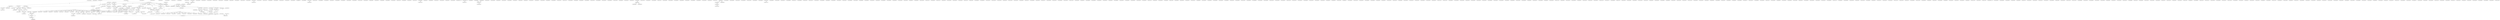 strict digraph G {
  1 [ label="Unknown: 7CE9 : 7CE8" ];
  2 [ label="Unknown: 0000 : 68A1" ];
  3 [ label="Routine: C6D2 : C6F1" ];
  4 [ label="Routine: C651 : C663" ];
  5 [ label="Routine: C6FF : C70C" ];
  6 [ label="Routine: C79A : C7AA" ];
  7 [ label="Routine: C779 : C78A" ];
  8 [ label="Routine: C71F : C738" ];
  9 [ label="Unknown: B0FE : B0FD" ];
  10 [ label="Unknown: C686 : C687" ];
  11 [ label="Unknown: C62D : C62C" ];
  12 [ label="Routine: F432 : F43C" ];
  13 [ label="Unknown: A3B3 : A3BA" ];
  14 [ label="Unknown: 6B12 : 6B11" ];
  15 [ label="Unknown: B6A8 : B6A7" ];
  16 [ label="Unknown: A1A9 : A1A9" ];
  17 [ label="Routine: A479 : A47E" ];
  18 [ label="Routine: 6A35 : 6A42" ];
  19 [ label="Routine: E2FB : E3F9" ];
  20 [ label="Routine: E40F : E41F" ];
  21 [ label="Unknown: B00A : B00B" ];
  22 [ label="Unknown: E501 : E502" ];
  23 [ label="Unknown: CB79 : CB78" ];
  24 [ label="Routine: B75A : B799" ];
  25 [ label="Routine: F17D : F1C5" ];
  26 [ label="Routine: CD31 : CD64" ];
  27 [ label="Routine: B79B : B813" ];
  28 [ label="Routine: A10B : A12E" ];
  29 [ label="Routine: 7C26 : 7C53" ];
  30 [ label="Routine: A489 : A4A8" ];
  31 [ label="null" ];
  32 [ label="Routine: 68F4 : 691F" ];
  33 [ label="Unknown: A0D2 : A0DB" ];
  34 [ label="Routine: 7D15 : 7D25" ];
  35 [ label="Routine: A0E0 : A0E5" ];
  36 [ label="Unknown: C7B0 : C7AF" ];
  37 [ label="Routine: C68F : C699" ];
  38 [ label="Routine: B614 : B626" ];
  39 [ label="Routine: CB79 : CB91" ];
  40 [ label="Routine: C664 : C670" ];
  41 [ label="Routine: CAB6 : CAC7" ];
  42 [ label="Unknown: CD65 : CD64" ];
  43 [ label="Routine: AC69 : ACA9" ];
  44 [ label="Routine: ABA0 : AC0E" ];
  45 [ label="Routine: ACFC : AD20" ];
  46 [ label="Unknown: F27A : F28D" ];
  47 [ label="Unknown: C640 : C64B" ];
  48 [ label="Routine: AC10 : AC52" ];
  49 [ label="Routine: AC53 : AC68" ];
  50 [ label="Unknown: C739 : C76D" ];
  51 [ label="Unknown: 7C46 : 7C45" ];
  52 [ label="Routine: 6B00 : 6B0D" ];
  53 [ label="Unknown: A96E : A96E" ];
  54 [ label="Unknown: CB13 : CB22" ];
  55 [ label="Unknown: F51D : F51C" ];
  56 [ label="Unknown: C6AE : C6AD" ];
  57 [ label="Routine: B6BE : B71A" ];
  58 [ label="Unknown: B99F : B99E" ];
  59 [ label="Routine: AAB2 : AACF" ];
  60 [ label="Routine: 695B : 6969" ];
  61 [ label="Routine: 9D7B : 9DD4" ];
  62 [ label="Routine: B2E7 : B32C" ];
  63 [ label="Routine: B71B : B759" ];
  64 [ label="Routine: E555 : E55E" ];
  65 [ label="Routine: A7C9 : A7D7" ];
  66 [ label="Routine: A8A2 : A8C7" ];
  67 [ label="Routine: 6936 : 694D" ];
  68 [ label="Routine: 68A2 : 692C" ];
  69 [ label="Routine: 69DC : 6A04" ];
  70 [ label="Routine: 6A44 : 6A56" ];
  71 [ label="Unknown: CCD7 : CCDA" ];
  72 [ label="Unknown: 6B3B : 6B3A" ];
  73 [ label="Unknown: CB33 : CB45" ];
  74 [ label="Routine: CAF8 : CB12" ];
  75 [ label="Routine: B295 : B29E" ];
  76 [ label="Routine: A0F9 : A102" ];
  77 [ label="Routine: 6B3B : 6B63" ];
  78 [ label="Routine: C925 : C931" ];
  79 [ label="Unknown: BAD9 : BAD8" ];
  80 [ label="Unknown: 6B38 : 6B37" ];
  81 [ label="Routine: CA3E : CA88" ];
  82 [ label="Routine: C9DA : C9F4" ];
  83 [ label="Routine: CB75 : CB78" ];
  84 [ label="Routine: C9F5 : CA2F" ];
  85 [ label="Routine: B1C7 : B1D3" ];
  86 [ label="Routine: CA68 : CA88" ];
  87 [ label="Unknown: CA89 : CAB5" ];
  88 [ label="Unknown: CB50 : CB60" ];
  89 [ label="Routine: BB2E : BB58" ];
  90 [ label="Routine: BB11 : BB24" ];
  91 [ label="Routine: BB5E : BB83" ];
  92 [ label="Routine: BB8D : BBEB" ];
  93 [ label="Unknown: A47F : A488" ];
  94 [ label="Unknown: A9AD : A9AC" ];
  95 [ label="Routine: 69C9 : 69DB" ];
  96 [ label="Routine: 6978 : 699F" ];
  97 [ label="Routine: 6953 : 6957" ];
  98 [ label="Routine: EF31 : EF99" ];
  99 [ label="Unknown: E49C : E4A7" ];
  100 [ label="Routine: A96F : A9B6" ];
  101 [ label="Unknown: B885 : B889" ];
  102 [ label="Unknown: 6AA5 : 6AA5" ];
  103 [ label="Routine: AB11 : AB29" ];
  104 [ label="Routine: C69B : C69F" ];
  105 [ label="Routine: 7D99 : 7DCC" ];
  106 [ label="Routine: C46A : C472" ];
  107 [ label="Routine: C4D8 : C4F3" ];
  108 [ label="Unknown: C918 : C917" ];
  109 [ label="Routine: BAF7 : BB0B" ];
  110 [ label="Routine: E471 : E49B" ];
  111 [ label="Routine: 9F93 : 9FB3" ];
  112 [ label="Routine: A007 : A02B" ];
  113 [ label="Routine: 6A05 : 6A24" ];
  114 [ label="Routine: B0FC : B0FD" ];
  115 [ label="Unknown: A8A2 : A8A1" ];
  116 [ label="Unknown: 6A43 : 6A43" ];
  117 [ label="Routine: C979 : C97C" ];
  118 [ label="Unknown: A9A0 : A99F" ];
  119 [ label="Routine: A0B0 : A0D1" ];
  120 [ label="Routine: F502 : F53A" ];
  121 [ label="Routine: F4FF : F501" ];
  122 [ label="Routine: B0B9 : B0F1" ];
  123 [ label="Routine: BC93 : BC9E" ];
  124 [ label="Routine: BC02 : BC7A" ];
  125 [ label="Unknown: 9F7C : 9F7C" ];
  126 [ label="Unknown: C6A0 : C69F" ];
  127 [ label="Routine: CAC9 : CACD" ];
  128 [ label="Unknown: B75A : B759" ];
  129 [ label="Routine: A035 : A046" ];
  130 [ label="Routine: F4B7 : F4D1" ];
  131 [ label="Unknown: F08F : F090" ];
  132 [ label="Unknown: F080 : F081" ];
  133 [ label="Routine: C882 : C888" ];
  134 [ label="Routine: B00C : B024" ];
  135 [ label="Unknown: F4D2 : F4D1" ];
  136 [ label="Unknown: 9E15 : 9E21" ];
  137 [ label="Unknown: C664 : C663" ];
  138 [ label="Routine: F4EB : F4FC" ];
  139 [ label="Routine: F51D : F53A" ];
  140 [ label="Unknown: B983 : B983" ];
  141 [ label="Unknown: E420 : E41F" ];
  142 [ label="Unknown: C47A : C47A" ];
  143 [ label="Unknown: C6F2 : C6FE" ];
  144 [ label="Routine: B629 : B63B" ];
  145 [ label="Routine: AAEB : AAFB" ];
  146 [ label="Unknown: B84B : B85F" ];
  147 [ label="Unknown: C4F4 : C4F5" ];
  148 [ label="Unknown: BCDE : BCEB" ];
  149 [ label="Unknown: A0B0 : A0AF" ];
  150 [ label="Unknown: 9DD5 : 9DE4" ];
  151 [ label="Unknown: CD22 : CD30" ];
  152 [ label="Routine: B033 : B053" ];
  153 [ label="Unknown: C6D2 : C6D1" ];
  154 [ label="Routine: 6B12 : 6B37" ];
  155 [ label="Routine: BAC3 : BAF6" ];
  156 [ label="Routine: B99F : BA5C" ];
  157 [ label="Unknown: 7D26 : 7D25" ];
  158 [ label="Unknown: BC00 : BC01" ];
  159 [ label="Routine: CB46 : CB4F" ];
  160 [ label="Routine: CB23 : CB32" ];
  161 [ label="Routine: C7C6 : C7E5" ];
  162 [ label="Unknown: C68F : C68E" ];
  163 [ label="Routine: A108 : A10A" ];
  164 [ label="Routine: C7B9 : C7C3" ];
  165 [ label="Routine: C6AE : C6C1" ];
  166 [ label="Routine: A38C : A393" ];
  167 [ label="Routine: C5FC : C62C" ];
  168 [ label="Unknown: C97D : C9B9" ];
  169 [ label="Unknown: C5A8 : C5B5" ];
  170 [ label="Unknown: E3FA : E40E" ];
  171 [ label="Routine: 6ADE : 6AEF" ];
  172 [ label="Unknown: BAC3 : BAC2" ];
  173 [ label="Routine: B5CE : B604" ];
  174 [ label="Routine: B64F : B659" ];
  175 [ label="Routine: A1A0 : A1A8" ];
  176 [ label="Unknown: B689 : B68A" ];
  177 [ label="Unknown: BC93 : BC92" ];
  178 [ label="Unknown: C465 : C466" ];
  179 [ label="Routine: B1BA : B1C6" ];
  180 [ label="Unknown: C450 : C451" ];
  181 [ label="Routine: BA6C : BA78" ];
  182 [ label="Routine: BA7E : BA8A" ];
  183 [ label="Routine: BAB9 : BAC2" ];
  184 [ label="Unknown: B64F : B64E" ];
  185 [ label="Unknown: BA6C : BA6B" ];
  186 [ label="Routine: A1E7 : A1EF" ];
  187 [ label="Unknown: A1B8 : A1B8" ];
  188 [ label="Unknown: CCEB : CCFA" ];
  189 [ label="Unknown: CAD7 : CAD8" ];
  190 [ label="Routine: 7CBE : 7CF6" ];
  191 [ label="Unknown: 6ADE : 6ADD" ];
  192 [ label="Unknown: BA8B : BA8A" ];
  193 [ label="Routine: F075 : F07F" ];
  194 [ label="Routine: 9E22 : 9E2F" ];
  195 [ label="Unknown: B663 : B662" ];
  196 [ label="Unknown: AB7A : AB83" ];
  197 [ label="Unknown: A3F3 : A478" ];
  198 [ label="Unknown: BC9F : BC9E" ];
  199 [ label="Routine: A84D : A8A1" ];
  200 [ label="Routine: A9AD : A9B6" ];
  201 [ label="Unknown: B0F8 : B0FB" ];
  202 [ label="Unknown: B627 : B628" ];
  203 [ label="Unknown: B71B : B71A" ];
  204 [ label="Unknown: CAC8 : CAC8" ];
  205 [ label="Routine: C5D3 : C5F1" ];
  206 [ label="Unknown: 9FB4 : 9FDD" ];
  207 [ label="Routine: DBA6 : DBD4" ];
  208 [ label="Unknown: E550 : E54F" ];
  209 [ label="Unknown: 6A05 : 6A04" ];
  210 [ label="Routine: AAD2 : AAEA" ];
  211 [ label="Unknown: F53B : F53B" ];
  212 [ label="Unknown: AD29 : AF8E" ];
  213 [ label="Routine: C4F6 : C517" ];
  214 [ label="Routine: 9FDE : 9FE9" ];
  215 [ label="Unknown: C9F5 : C9F4" ];
  216 [ label="Unknown: CA68 : CA67" ];
  217 [ label="Routine: C62D : C63F" ];
  218 [ label="Unknown: E55F : EED2" ];
  219 [ label="Routine: E420 : E44D" ];
  220 [ label="Routine: B866 : B884" ];
  221 [ label="Routine: E550 : E554" ];
  222 [ label="Unknown: F4EB : F4EA" ];
  223 [ label="Routine: CB61 : CB74" ];
  224 [ label="Routine: CCDB : CCEA" ];
  225 [ label="Unknown: AB2A : AB29" ];
  226 [ label="Routine: 7CF9 : 7CFB" ];
  227 [ label="Routine: 6B0F : 6B11" ];
  228 [ label="Routine: 6AA6 : 6ADD" ];
  229 [ label="Unknown: A2E2 : A33E" ];
  230 [ label="Unknown: C473 : C472" ];
  231 [ label="Routine: A095 : A09D" ];
  232 [ label="Routine: C688 : C68E" ];
  233 [ label="Routine: 6A0C : 6A24" ];
  234 [ label="Unknown: A103 : A107" ];
  235 [ label="Routine: F087 : F089" ];
  236 [ label="Unknown: CA30 : CA3D" ];
  237 [ label="Routine: C518 : C54D" ];
  238 [ label="Routine: AFC4 : AFFB" ];
  239 [ label="Routine: B14C : B192" ];
  240 [ label="Routine: A3DF : A3F2" ];
  241 [ label="Routine: A3BB : A3CF" ];
  242 [ label="Routine: A3AA : A3B2" ];
  243 [ label="Unknown: B79A : B79A" ];
  244 [ label="Unknown: 6A25 : 6A26" ];
  245 [ label="Routine: A1B9 : A1C2" ];
  246 [ label="Routine: C42C : C44F" ];
  247 [ label="Routine: CCCD : CCD6" ];
  248 [ label="Routine: C8B1 : C8E3" ];
  249 [ label="Routine: CCFB : CD1A" ];
  250 [ label="Routine: F091 : F099" ];
  251 [ label="Routine: AF8F : AFFB" ];
  252 [ label="Routine: B68B : B6BD" ];
  253 [ label="Routine: B63E : B64E" ];
  254 [ label="Routine: B916 : B939" ];
  255 [ label="Unknown: AAEB : AAEA" ];
  256 [ label="Unknown: DBF5 : DC37" ];
  257 [ label="Unknown: 7D83 : 7D82" ];
  258 [ label="Unknown: C46A : C469" ];
  259 [ label="Routine: 6A27 : 6A34" ];
  260 [ label="Routine: A289 : A2E1" ];
  261 [ label="Unknown: C48D : C48D" ];
  262 [ label="Routine: B677 : B688" ];
  263 [ label="Routine: B984 : B998" ];
  264 [ label="Routine: BA60 : BA6B" ];
  265 [ label="Unknown: A1F0 : A288" ];
  266 [ label="Unknown: B1D4 : B294" ];
  267 [ label="Routine: BAA3 : BAAB" ];
  268 [ label="Routine: C425 : C42A" ];
  269 [ label="Unknown: B63C : B63D" ];
  270 [ label="Routine: F4D2 : F4EA" ];
  271 [ label="Routine: B814 : B818" ];
  272 [ label="Routine: CD1B : CD21" ];
  273 [ label="Unknown: C5F2 : C5FB" ];
  274 [ label="Unknown: B031 : B032" ];
  275 [ label="Unknown: E2F5 : E2FA" ];
  276 [ label="Unknown: C7B9 : C7B8" ];
  277 [ label="Routine: A373 : A386" ];
  278 [ label="Unknown: A071 : A094" ];
  279 [ label="Unknown: EF31 : EF30" ];
  280 [ label="Routine: AAFF : AB10" ];
  281 [ label="Unknown: B866 : B865" ];
  282 [ label="Routine: BAD9 : BAF6" ];
  283 [ label="Routine: B88A : B88E" ];
  284 [ label="Routine: E2A2 : E2DC" ];
  285 [ label="Unknown: BAB9 : BAB8" ];
  286 [ label="Unknown: BB0C : BB10" ];
  287 [ label="Unknown: BC7B : BC7A" ];
  288 [ label="Routine: F28E : F2AC" ];
  289 [ label="Unknown: B999 : B998" ];
  290 [ label="Unknown: B025 : B024" ];
  291 [ label="Routine: C5B6 : C5D2" ];
  292 [ label="Unknown: 69A0 : 69C8" ];
  293 [ label="Unknown: EEE7 : EEE7" ];
  294 [ label="Unknown: AFC4 : AFC3" ];
  295 [ label="Routine: B89C : B90E" ];
  296 [ label="Routine: B83B : B84A" ];
  297 [ label="Unknown: 6A35 : 6A34" ];
  298 [ label="Routine: F271 : F279" ];
  299 [ label="Routine: F41C : F427" ];
  300 [ label="Routine: C473 : C479" ];
  301 [ label="Routine: AB84 : AB88" ];
  302 [ label="Routine: DBE8 : DBF4" ];
  303 [ label="Unknown: E2DD : E2E2" ];
  304 [ label="Routine: C953 : C956" ];
  305 [ label="Routine: C672 : C685" ];
  306 [ label="Routine: 6AF4 : 6AFE" ];
  307 [ label="Routine: BC7B : BC92" ];
  308 [ label="Unknown: F502 : F501" ];
  309 [ label="Unknown: AAD0 : AAD1" ];
  310 [ label="Routine: B93A : B982" ];
  311 [ label="Unknown: C69A : C69A" ];
  312 [ label="Routine: 9E07 : 9E14" ];
  313 [ label="Unknown: 9E30 : 9F20" ];
  314 [ label="Unknown: B29F : B29E" ];
  315 [ label="Unknown: 6AF4 : 6AF3" ];
  316 [ label="Unknown: E555 : E554" ];
  317 [ label="Routine: AB2A : AB30" ];
  318 [ label="Unknown: F4FF : F4FE" ];
  319 [ label="Routine: ACAA : ACBD" ];
  320 [ label="Unknown: C79A : C799" ];
  321 [ label="Unknown: 6B64 : 6B63" ];
  322 [ label="Unknown: B6BE : B6BD" ];
  323 [ label="Routine: C6A0 : C6AD" ];
  324 [ label="Unknown: F43D : F4B6" ];
  325 [ label="Unknown: CD6A : DB9D" ];
  326 [ label="Unknown: A02C : A02E" ];
  327 [ label="Unknown: E4D0 : E4CF" ];
  328 [ label="Unknown: ACE3 : ACE2" ];
  329 [ label="Unknown: A047 : A05C" ];
  330 [ label="Routine: ACE3 : ACF7" ];
  331 [ label="Unknown: C78B : C78A" ];
  332 [ label="Unknown: CAF8 : CAF7" ];
  333 [ label="Unknown: A93B : A93B" ];
  334 [ label="Unknown: C6C2 : C6C4" ];
  335 [ label="Unknown: C5D3 : C5D2" ];
  336 [ label="Unknown: 6920 : 691F" ];
  337 [ label="Routine: EEE8 : EF30" ];
  338 [ label="Routine: EED3 : EEE6" ];
  339 [ label="Routine: C48E : C4C9" ];
  340 [ label="Routine: DC3E : DC40" ];
  341 [ label="Routine: E4BB : E4CF" ];
  342 [ label="Unknown: C651 : C650" ];
  343 [ label="Routine: B605 : B611" ];
  344 [ label="Unknown: A0E6 : A0F8" ];
  345 [ label="Unknown: C4CA : C4CB" ];
  346 [ label="Routine: E531 : E554" ];
  347 [ label="Unknown: B0F2 : B0F1" ];
  348 [ label="Unknown: AB66 : AB6A" ];
  349 [ label="Unknown: 6AB5 : 6AB4" ];
  350 [ label="Routine: 6AF0 : 6AF3" ];
  351 [ label="Unknown: 696A : 6977" ];
  352 [ label="Unknown: C42B : C42B" ];
  353 [ label="Unknown: C957 : C978" ];
  354 [ label="Routine: BA8B : BAA2" ];
  355 [ label="Routine: BAAF : BAB8" ];
  356 [ label="Routine: B860 : B865" ];
  357 [ label="Unknown: E44E : E44D" ];
  358 [ label="Unknown: A80A : A818" ];
  359 [ label="Unknown: B677 : B676" ];
  360 [ label="Unknown: BAA3 : BAA2" ];
  361 [ label="Routine: C47B : C485" ];
  362 [ label="Unknown: C486 : C486" ];
  363 [ label="Routine: DC38 : DC3D" ];
  364 [ label="Unknown: C424 : C424" ];
  365 [ label="Unknown: AD21 : AD20" ];
  366 [ label="Unknown: B605 : B604" ];
  367 [ label="Unknown: A3D0 : A3DE" ];
  368 [ label="Unknown: A8E7 : A8F3" ];
  369 [ label="Routine: A0DC : A0DF" ];
  370 [ label="Unknown: F08A : F08B" ];
  371 [ label="Unknown: 6A57 : 6A59" ];
  372 [ label="Unknown: 6B79 : 7BCF" ];
  373 [ label="Unknown: 9DED : 9E06" ];
  374 [ label="Unknown: ACF8 : ACF7" ];
  375 [ label="Unknown: A09E : A09D" ];
  376 [ label="Unknown: 9F49 : 9F48" ];
  377 [ label="Routine: BCEC : BCED" ];
  378 [ label="Unknown: A8E1 : A8E0" ];
  379 [ label="Routine: BBF7 : BBFF" ];
  380 [ label="Unknown: BA5D : BA5F" ];
  381 [ label="Routine: E2E3 : E2F4" ];
  382 [ label="Unknown: CB92 : CCCC" ];
  383 [ label="Unknown: C596 : C59B" ];
  384 [ label="Routine: A33F : A350" ];
  385 [ label="Routine: E503 : E525" ];
  386 [ label="Unknown: 6A0C : 6A0B" ];
  387 [ label="Unknown: CA11 : CA10" ];
  388 [ label="Routine: 9F7D : 9F80" ];
  389 [ label="Unknown: A4A9 : A7C8" ];
  390 [ label="Unknown: B32D : B5CD" ];
  391 [ label="Routine: 6B64 : 6B78" ];
  392 [ label="Routine: C9BA : C9D1" ];
  393 [ label="Unknown: C947 : C952" ];
  394 [ label="Routine: C7EA : C7F8" ];
  395 [ label="Unknown: C54E : C54D" ];
  396 [ label="Routine: A819 : A84C" ];
  397 [ label="Routine: AA8D : AAB1" ];
  398 [ label="Unknown: C70D : C71E" ];
  399 [ label="Unknown: 7CFC : 7D14" ];
  400 [ label="Routine: C8F1 : C924" ];
  401 [ label="Routine: AB6B : AB79" ];
  402 [ label="Unknown: B93A : B939" ];
  403 [ label="Routine: B071 : B077" ];
  404 [ label="Routine: C9D7 : C9D9" ];
  405 [ label="Unknown: B819 : B83A" ];
  406 [ label="Unknown: F085 : F086" ];
  407 [ label="Unknown: 7D54 : 7D53" ];
  408 [ label="Unknown: B814 : B813" ];
  409 [ label="Routine: B0F2 : B0F7" ];
  410 [ label="Routine: A09E : A0AF" ];
  411 [ label="Unknown: BAF7 : BAF6" ];
  412 [ label="Unknown: 9F60 : 9F6A" ];
  413 [ label="Routine: BC9F : BCA9" ];
  414 [ label="Routine: 9DE5 : 9DEC" ];
  415 [ label="Routine: 7BD0 : 7BE3" ];
  416 [ label="Unknown: AB31 : AB38" ];
  417 [ label="Unknown: F428 : F431" ];
  418 [ label="Unknown: 7C26 : 7C25" ];
  419 [ label="Unknown: 9F81 : 9F92" ];
  420 [ label="Unknown: BA79 : BA7D" ];
  421 [ label="Routine: A91F : A93A" ];
  422 [ label="Routine: A9A0 : A9AC" ];
  423 [ label="Routine: DBDC : DBE7" ];
  424 [ label="Unknown: B88F : B89B" ];
  425 [ label="Routine: C78B : C799" ];
  426 [ label="Routine: 9F21 : 9F5F" ];
  427 [ label="Unknown: B90F : B915" ];
  428 [ label="Routine: B65A : B662" ];
  429 [ label="Unknown: 6AFF : 6AFF" ];
  430 [ label="Unknown: F09A : F17C" ];
  431 [ label="Unknown: CD1B : CD1A" ];
  432 [ label="Unknown: B65A : B659" ];
  433 [ label="Unknown: AC69 : AC68" ];
  434 [ label="Routine: A1AA : A1B7" ];
  435 [ label="Unknown: AAFC : AAFE" ];
  436 [ label="Routine: 6B38 : 6B3A" ];
  437 [ label="Unknown: F4FD : F4FC" ];
  438 [ label="Routine: CD65 : CD69" ];
  439 [ label="Routine: A9C5 : AA04" ];
  440 [ label="Unknown: AB44 : AB59" ];
  441 [ label="Routine: B2AC : B2E4" ];
  442 [ label="Unknown: 9DCF : 9DCE" ];
  443 [ label="Routine: CA11 : CA2F" ];
  444 [ label="Routine: ACBE : ACE2" ];
  445 [ label="Unknown: CACE : CACF" ];
  446 [ label="Unknown: A0E0 : A0DF" ];
  447 [ label="Unknown: AAB2 : AAB1" ];
  448 [ label="Unknown: DBE8 : DBE7" ];
  449 [ label="Unknown: C671 : C671" ];
  450 [ label="Routine: AB39 : AB43" ];
  451 [ label="Unknown: DBD5 : DBDB" ];
  452 [ label="Unknown: E4B7 : E4BA" ];
  453 [ label="Routine: C64C : C650" ];
  454 [ label="Unknown: A387 : A386" ];
  455 [ label="Unknown: 694E : 6952" ];
  456 [ label="Routine: C6C5 : C6D1" ];
  457 [ label="Unknown: C518 : C517" ];
  458 [ label="Unknown: A91F : A91E" ];
  459 [ label="Unknown: A8C8 : A8C7" ];
  460 [ label="Unknown: C779 : C778" ];
  461 [ label="Routine: C4CC : C4CE" ];
  462 [ label="Routine: C452 : C464" ];
  463 [ label="Unknown: B2E5 : B2E6" ];
  464 [ label="Unknown: A1C3 : A1E6" ];
  465 [ label="Unknown: BB84 : BB8C" ];
  466 [ label="Routine: B29F : B2AA" ];
  467 [ label="Routine: C59C : C5A7" ];
  468 [ label="Routine: A387 : A38B" ];
  469 [ label="Routine: BCAA : BCDD" ];
  470 [ label="Unknown: DBA5 : DBA5" ];
  471 [ label="Routine: AFFE : B009" ];
  472 [ label="Unknown: A9B7 : A9C4" ];
  473 [ label="Routine: C7B0 : C7B8" ];
  474 [ label="Unknown: 9FEA : A006" ];
  475 [ label="Routine: DB9E : DBA4" ];
  476 [ label="Routine: 6A5A : 6AA4" ];
  477 [ label="Unknown: B1C7 : B1C6" ];
  478 [ label="Unknown: C7F9 : C881" ];
  479 [ label="Routine: AD21 : AD28" ];
  480 [ label="Routine: CAD9 : CAF7" ];
  481 [ label="Unknown: BCAA : BCA9" ];
  482 [ label="Unknown: 69DC : 69DB" ];
  483 [ label="Unknown: B9D2 : B9D1" ];
  484 [ label="Routine: F4FD : F4FE" ];
  485 [ label="Routine: A93C : A96D" ];
  486 [ label="Routine: 7BF2 : 7C25" ];
  487 [ label="Unknown: C4CF : C4D7" ];
  488 [ label="Unknown: A394 : A3A9" ];
  489 [ label="Unknown: A351 : A372" ];
  490 [ label="Unknown: F2AD : F41B" ];
  491 [ label="Unknown: ABF9 : ABF8" ];
  492 [ label="Routine: A8E1 : A8E6" ];
  493 [ label="Unknown: C9D2 : C9D6" ];
  494 [ label="Unknown: C7C4 : C7C5" ];
  495 [ label="Unknown: 7CF7 : 7CF8" ];
  496 [ label="Unknown: BBEC : BBF6" ];
  497 [ label="Routine: A8C8 : A8E0" ];
  498 [ label="Unknown: C8E4 : C8F0" ];
  499 [ label="Unknown: AFFC : AFFD" ];
  500 [ label="Unknown: 7D99 : 7D98" ];
  501 [ label="Unknown: B078 : B0B8" ];
  502 [ label="Routine: F08C : F08E" ];
  503 [ label="Unknown: B054 : B070" ];
  504 [ label="Routine: A8F4 : A91E" ];
  505 [ label="Unknown: AA05 : AA8C" ];
  506 [ label="Unknown: CB75 : CB74" ];
  507 [ label="Routine: B999 : B99E" ];
  508 [ label="Routine: C7AB : C7AF" ];
  509 [ label="Routine: AB5A : AB65" ];
  510 [ label="Unknown: A7D8 : A7D8" ];
  511 [ label="Routine: 7D26 : 7D98" ];
  512 [ label="Routine: C892 : C8A3" ];
  513 [ label="Routine: C41C : C423" ];
  514 [ label="Unknown: F510 : F50F" ];
  515 [ label="Unknown: B2AB : B2AB" ];
  516 [ label="Routine: A02F : A034" ];
  517 [ label="Unknown: C7AB : C7AA" ];
  518 [ label="Routine: E4D0 : E500" ];
  519 [ label="Unknown: C925 : C924" ];
  520 [ label="Routine: C467 : C469" ];
  521 [ label="Routine: B0FE : B106" ];
  522 [ label="Routine: C54E : C595" ];
  523 [ label="Unknown: BB59 : BB5D" ];
  524 [ label="Routine: C487 : C48C" ];
  525 [ label="Unknown: A10B : A10A" ];
  526 [ label="Routine: E44E : E46F" ];
  527 [ label="Unknown: C7E6 : C7E9" ];
  528 [ label="Unknown: 6AF0 : 6AEF" ];
  529 [ label="Unknown: A84D : A84C" ];
  530 [ label="Unknown: A12F : A19F" ];
  531 [ label="Unknown: DC3E : DC3D" ];
  532 [ label="Unknown: A035 : A034" ];
  533 [ label="Routine: A05D : A070" ];
  534 [ label="Unknown: B193 : B1B9" ];
  535 [ label="Unknown: F1C6 : F270" ];
  536 [ label="Routine: B663 : B676" ];
  537 [ label="Unknown: 692D : 6935" ];
  538 [ label="Unknown: B107 : B14B" ];
  539 [ label="Unknown: BCEE : C41B" ];
  540 [ label="Unknown: F541 : FFFF" ];
  541 [ label="Routine: F53C : F540" ];
  542 [ label="Unknown: E470 : E470" ];
  543 [ label="Unknown: BB25 : BB2D" ];
  544 [ label="Unknown: 68C3 : 68C2" ];
  545 [ label="Unknown: AC0F : AC0F" ];
  546 [ label="Routine: C943 : C946" ];
  547 [ label="Unknown: 7BE4 : 7BF1" ];
  548 [ label="Unknown: C8A4 : C8B0" ];
  549 [ label="Unknown: BAAC : BAAE" ];
  550 [ label="Routine: CAD0 : CAD6" ];
  551 [ label="Unknown: E526 : E530" ];
  552 [ label="Unknown: 7DCD : 9D7A" ];
  553 [ label="Unknown: AB89 : AB9F" ];
  554 [ label="Unknown: A0C9 : A0C8" ];
  555 [ label="Unknown: AC53 : AC52" ];
  556 [ label="Routine: 9F6B : 9F7B" ];
  557 [ label="Unknown: A38C : A38B" ];
  558 [ label="Routine: F082 : F084" ];
  559 [ label="Unknown: C932 : C942" ];
  560 [ label="Unknown: DC41 : E2A1" ];
  561 [ label="Unknown: ACBE : ACBD" ];
  562 [ label="Unknown: ACAA : ACA9" ];
  563 [ label="Unknown: EF9A : F074" ];
  564 [ label="Unknown: 68D7 : 68D6" ];
  565 [ label="Routine: E4A8 : E4B6" ];
  566 [ label="Unknown: ACFC : ACFB" ];
  567 [ label="Unknown: AB11 : AB10" ];
  568 [ label="Routine: ACF8 : ACFB" ];
  569 [ label="Unknown: 68F4 : 68F3" ];
  570 [ label="Routine: C76E : C778" ];
  571 [ label="Unknown: B612 : B613" ];
  572 [ label="Routine: B025 : B030" ];
  573 [ label="Routine: A7D9 : A809" ];
  574 [ label="Unknown: C9DA : C9D9" ];
  575 [ label="Unknown: 6958 : 695A" ];
  576 [ label="Unknown: 6B0E : 6B0E" ];
  577 [ label="Unknown: C889 : C891" ];
  578 [ label="Unknown: 7C54 : 7CBD" ];
  3 -> 4 [ label="null" ];
  3 -> 5 [ label="null" ];
  7 -> 6 [ label="null" ];
  8 -> 6 [ label="null" ];
  17 -> 18 [ label="null" ];
  19 -> 20 [ label="null" ];
  25 -> 24 [ label="null" ];
  24 -> 26 [ label="null" ];
  24 -> 27 [ label="null" ];
  24 -> 28 [ label="null" ];
  24 -> 29 [ label="null" ];
  24 -> 30 [ label="null" ];
  31 -> 32 [ label="null" ];
  26 -> 34 [ label="null" ];
  26 -> 35 [ label="null" ];
  26 -> 29 [ label="null" ];
  40 -> 39 [ label="null" ];
  4 -> 39 [ label="null" ];
  41 -> 39 [ label="null" ];
  44 -> 43 [ label="null" ];
  43 -> 45 [ label="null" ];
  49 -> 48 [ label="null" ];
  60 -> 59 [ label="null" ];
  61 -> 59 [ label="null" ];
  62 -> 63 [ label="null" ];
  62 -> 64 [ label="null" ];
  62 -> 65 [ label="null" ];
  62 -> 66 [ label="null" ];
  62 -> 67 [ label="null" ];
  62 -> 44 [ label="null" ];
  68 -> 62 [ label="null" ];
  70 -> 69 [ label="null" ];
  74 -> 68 [ label="null" ];
  68 -> 75 [ label="null" ];
  68 -> 76 [ label="null" ];
  68 -> 18 [ label="null" ];
  68 -> 77 [ label="null" ];
  68 -> 67 [ label="null" ];
  68 -> 44 [ label="null" ];
  68 -> 63 [ label="null" ];
  82 -> 81 [ label="null" ];
  81 -> 83 [ label="null" ];
  84 -> 81 [ label="null" ];
  81 -> 85 [ label="null" ];
  31 -> 86 [ label="null" ];
  90 -> 89 [ label="null" ];
  89 -> 91 [ label="null" ];
  89 -> 92 [ label="null" ];
  67 -> 95 [ label="null" ];
  67 -> 96 [ label="null" ];
  67 -> 67 [ label="null" ];
  67 -> 97 [ label="null" ];
  106 -> 107 [ label="null" ];
  110 -> 109 [ label="null" ];
  109 -> 90 [ label="null" ];
  92 -> 109 [ label="null" ];
  111 -> 112 [ label="null" ];
  119 -> 119 [ label="null" ];
  120 -> 120 [ label="null" ];
  120 -> 121 [ label="null" ];
  123 -> 124 [ label="null" ];
  130 -> 129 [ label="null" ];
  61 -> 129 [ label="null" ];
  31 -> 139 [ label="null" ];
  84 -> 85 [ label="null" ];
  156 -> 155 [ label="null" ];
  160 -> 159 [ label="null" ];
  159 -> 161 [ label="null" ];
  165 -> 164 [ label="null" ];
  166 -> 164 [ label="null" ];
  167 -> 164 [ label="null" ];
  60 -> 173 [ label="null" ];
  173 -> 174 [ label="null" ];
  61 -> 173 [ label="null" ];
  61 -> 175 [ label="null" ];
  181 -> 182 [ label="null" ];
  183 -> 181 [ label="null" ];
  186 -> 34 [ label="null" ];
  29 -> 190 [ label="null" ];
  194 -> 193 [ label="null" ];
  31 -> 200 [ label="null" ];
  27 -> 205 [ label="null" ];
  95 -> 205 [ label="null" ];
  5 -> 8 [ label="null" ];
  213 -> 85 [ label="null" ];
  220 -> 219 [ label="null" ];
  31 -> 221 [ label="null" ];
  219 -> 64 [ label="null" ];
  74 -> 160 [ label="null" ];
  160 -> 4 [ label="null" ];
  160 -> 223 [ label="null" ];
  61 -> 231 [ label="null" ];
  31 -> 233 [ label="null" ];
  31 -> 238 [ label="null" ];
  237 -> 239 [ label="null" ];
  241 -> 240 [ label="null" ];
  242 -> 240 [ label="null" ];
  245 -> 186 [ label="null" ];
  96 -> 63 [ label="null" ];
  248 -> 247 [ label="null" ];
  247 -> 249 [ label="null" ];
  252 -> 251 [ label="null" ];
  251 -> 239 [ label="null" ];
  253 -> 251 [ label="null" ];
  220 -> 254 [ label="null" ];
  18 -> 259 [ label="null" ];
  260 -> 18 [ label="null" ];
  263 -> 156 [ label="null" ];
  156 -> 264 [ label="null" ];
  271 -> 27 [ label="null" ];
  260 -> 277 [ label="null" ];
  277 -> 166 [ label="null" ];
  166 -> 242 [ label="null" ];
  31 -> 282 [ label="null" ];
  283 -> 284 [ label="null" ];
  30 -> 63 [ label="null" ];
  252 -> 63 [ label="null" ];
  291 -> 63 [ label="null" ];
  220 -> 295 [ label="null" ];
  220 -> 296 [ label="null" ];
  61 -> 220 [ label="null" ];
  130 -> 298 [ label="null" ];
  298 -> 299 [ label="null" ];
  284 -> 20 [ label="null" ];
  295 -> 302 [ label="null" ];
  61 -> 312 [ label="null" ];
  319 -> 45 [ label="null" ];
  61 -> 323 [ label="null" ];
  330 -> 45 [ label="null" ];
  338 -> 337 [ label="null" ];
  339 -> 64 [ label="null" ];
  339 -> 107 [ label="null" ];
  91 -> 92 [ label="null" ];
  167 -> 346 [ label="null" ];
  354 -> 355 [ label="null" ];
  354 -> 183 [ label="null" ];
  61 -> 361 [ label="null" ];
  379 -> 124 [ label="null" ];
  384 -> 241 [ label="null" ];
  241 -> 4 [ label="null" ];
  391 -> 77 [ label="null" ];
  260 -> 77 [ label="null" ];
  397 -> 396 [ label="null" ];
  248 -> 400 [ label="null" ];
  44 -> 401 [ label="null" ];
  165 -> 249 [ label="null" ];
  61 -> 410 [ label="null" ];
  61 -> 338 [ label="null" ];
  61 -> 414 [ label="null" ];
  97 -> 60 [ label="null" ];
  31 -> 422 [ label="null" ];
  61 -> 426 [ label="null" ];
  426 -> 346 [ label="null" ];
  439 -> 65 [ label="null" ];
  397 -> 65 [ label="null" ];
  31 -> 443 [ label="null" ];
  444 -> 45 [ label="null" ];
  61 -> 92 [ label="null" ];
  260 -> 384 [ label="null" ];
  467 -> 4 [ label="null" ];
  124 -> 469 [ label="null" ];
  60 -> 475 [ label="null" ];
  61 -> 475 [ label="null" ];
  480 -> 480 [ label="null" ];
  31 -> 83 [ label="null" ];
  439 -> 497 [ label="null" ];
  66 -> 504 [ label="null" ];
  28 -> 511 [ label="null" ];
  61 -> 511 [ label="null" ];
  31 -> 31 [ label="null" ];
  511 -> 511 [ label="null" ];
  61 -> 512 [ label="null" ];
  61 -> 513 [ label="null" ];
  74 -> 28 [ label="null" ];
  522 -> 28 [ label="null" ];
  526 -> 64 [ label="null" ];
  239 -> 85 [ label="null" ];
  397 -> 497 [ label="null" ];
  60 -> 513 [ label="null" ];
}
